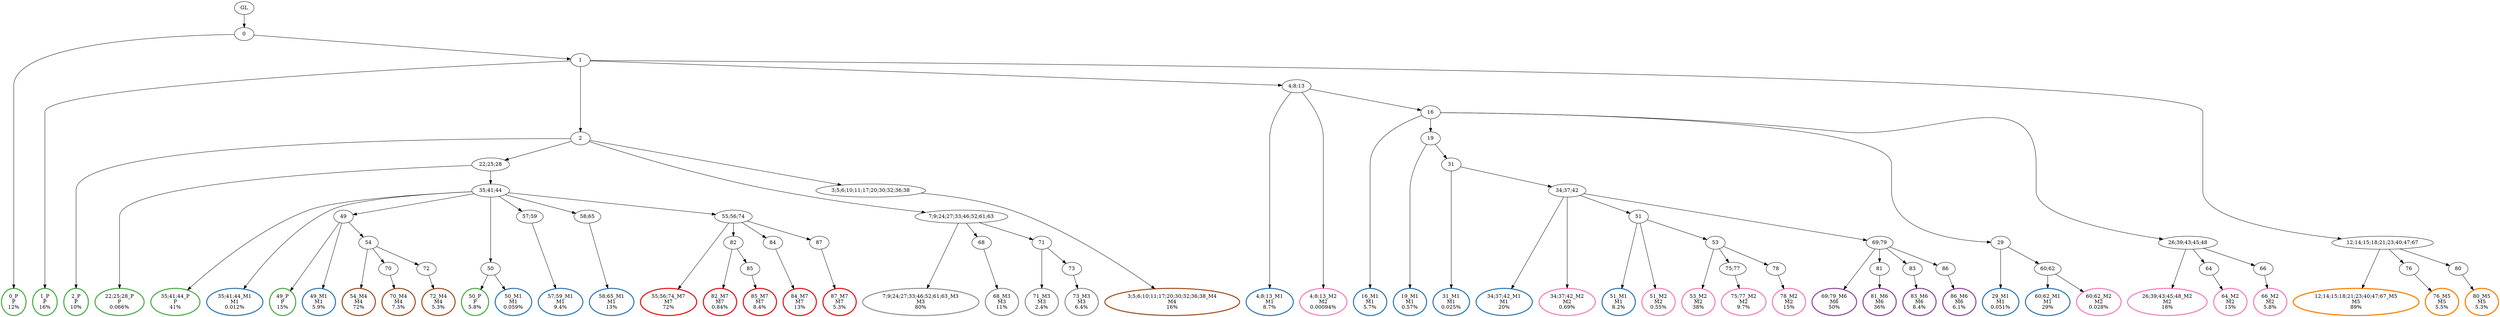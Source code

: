 digraph T {
	{
		rank=same
		91 [penwidth=3,colorscheme=set19,color=3,label="0_P\nP\n12%"]
		89 [penwidth=3,colorscheme=set19,color=3,label="1_P\nP\n16%"]
		87 [penwidth=3,colorscheme=set19,color=3,label="2_P\nP\n10%"]
		85 [penwidth=3,colorscheme=set19,color=3,label="22;25;28_P\nP\n0.066%"]
		83 [penwidth=3,colorscheme=set19,color=3,label="35;41;44_P\nP\n41%"]
		81 [penwidth=3,colorscheme=set19,color=3,label="49_P\nP\n15%"]
		79 [penwidth=3,colorscheme=set19,color=3,label="50_P\nP\n5.8%"]
		78 [penwidth=3,colorscheme=set19,color=2,label="35;41;44_M1\nM1\n0.012%"]
		77 [penwidth=3,colorscheme=set19,color=2,label="49_M1\nM1\n5.9%"]
		76 [penwidth=3,colorscheme=set19,color=2,label="50_M1\nM1\n0.059%"]
		74 [penwidth=3,colorscheme=set19,color=2,label="57;59_M1\nM1\n9.4%"]
		72 [penwidth=3,colorscheme=set19,color=2,label="58;65_M1\nM1\n13%"]
		70 [penwidth=3,colorscheme=set19,color=2,label="4;8;13_M1\nM1\n8.7%"]
		68 [penwidth=3,colorscheme=set19,color=2,label="16_M1\nM1\n5.7%"]
		66 [penwidth=3,colorscheme=set19,color=2,label="19_M1\nM1\n0.57%"]
		64 [penwidth=3,colorscheme=set19,color=2,label="31_M1\nM1\n0.025%"]
		62 [penwidth=3,colorscheme=set19,color=2,label="34;37;42_M1\nM1\n20%"]
		60 [penwidth=3,colorscheme=set19,color=2,label="51_M1\nM1\n8.2%"]
		58 [penwidth=3,colorscheme=set19,color=2,label="29_M1\nM1\n0.051%"]
		56 [penwidth=3,colorscheme=set19,color=2,label="60;62_M1\nM1\n29%"]
		55 [penwidth=3,colorscheme=set19,color=8,label="4;8;13_M2\nM2\n0.00094%"]
		54 [penwidth=3,colorscheme=set19,color=8,label="34;37;42_M2\nM2\n0.69%"]
		53 [penwidth=3,colorscheme=set19,color=8,label="51_M2\nM2\n0.55%"]
		51 [penwidth=3,colorscheme=set19,color=8,label="53_M2\nM2\n38%"]
		49 [penwidth=3,colorscheme=set19,color=8,label="75;77_M2\nM2\n9.7%"]
		47 [penwidth=3,colorscheme=set19,color=8,label="78_M2\nM2\n15%"]
		45 [penwidth=3,colorscheme=set19,color=8,label="26;39;43;45;48_M2\nM2\n18%"]
		43 [penwidth=3,colorscheme=set19,color=8,label="64_M2\nM2\n13%"]
		41 [penwidth=3,colorscheme=set19,color=8,label="66_M2\nM2\n5.8%"]
		40 [penwidth=3,colorscheme=set19,color=8,label="60;62_M2\nM2\n0.028%"]
		38 [penwidth=3,colorscheme=set19,color=9,label="7;9;24;27;33;46;52;61;63_M3\nM3\n80%"]
		36 [penwidth=3,colorscheme=set19,color=9,label="68_M3\nM3\n11%"]
		34 [penwidth=3,colorscheme=set19,color=9,label="71_M3\nM3\n2.4%"]
		32 [penwidth=3,colorscheme=set19,color=9,label="73_M3\nM3\n6.4%"]
		30 [penwidth=3,colorscheme=set19,color=7,label="3;5;6;10;11;17;20;30;32;36;38_M4\nM4\n16%"]
		28 [penwidth=3,colorscheme=set19,color=7,label="54_M4\nM4\n72%"]
		26 [penwidth=3,colorscheme=set19,color=7,label="70_M4\nM4\n7.3%"]
		24 [penwidth=3,colorscheme=set19,color=7,label="72_M4\nM4\n5.3%"]
		22 [penwidth=3,colorscheme=set19,color=5,label="12;14;15;18;21;23;40;47;67_M5\nM5\n89%"]
		20 [penwidth=3,colorscheme=set19,color=5,label="76_M5\nM5\n5.5%"]
		18 [penwidth=3,colorscheme=set19,color=5,label="80_M5\nM5\n5.3%"]
		16 [penwidth=3,colorscheme=set19,color=4,label="69;79_M6\nM6\n50%"]
		14 [penwidth=3,colorscheme=set19,color=4,label="81_M6\nM6\n36%"]
		12 [penwidth=3,colorscheme=set19,color=4,label="83_M6\nM6\n8.4%"]
		10 [penwidth=3,colorscheme=set19,color=4,label="86_M6\nM6\n6.1%"]
		8 [penwidth=3,colorscheme=set19,color=1,label="55;56;74_M7\nM7\n72%"]
		6 [penwidth=3,colorscheme=set19,color=1,label="82_M7\nM7\n0.84%"]
		4 [penwidth=3,colorscheme=set19,color=1,label="85_M7\nM7\n8.4%"]
		2 [penwidth=3,colorscheme=set19,color=1,label="84_M7\nM7\n13%"]
		0 [penwidth=3,colorscheme=set19,color=1,label="87_M7\nM7\n5.3%"]
	}
	93 [label="GL"]
	92 [label="0"]
	90 [label="1"]
	88 [label="2"]
	86 [label="22;25;28"]
	84 [label="35;41;44"]
	82 [label="49"]
	80 [label="50"]
	75 [label="57;59"]
	73 [label="58;65"]
	71 [label="4;8;13"]
	69 [label="16"]
	67 [label="19"]
	65 [label="31"]
	63 [label="34;37;42"]
	61 [label="51"]
	59 [label="29"]
	57 [label="60;62"]
	52 [label="53"]
	50 [label="75;77"]
	48 [label="78"]
	46 [label="26;39;43;45;48"]
	44 [label="64"]
	42 [label="66"]
	39 [label="7;9;24;27;33;46;52;61;63"]
	37 [label="68"]
	35 [label="71"]
	33 [label="73"]
	31 [label="3;5;6;10;11;17;20;30;32;36;38"]
	29 [label="54"]
	27 [label="70"]
	25 [label="72"]
	23 [label="12;14;15;18;21;23;40;47;67"]
	21 [label="76"]
	19 [label="80"]
	17 [label="69;79"]
	15 [label="81"]
	13 [label="83"]
	11 [label="86"]
	9 [label="55;56;74"]
	7 [label="82"]
	5 [label="85"]
	3 [label="84"]
	1 [label="87"]
	93 -> 92
	92 -> 91
	92 -> 90
	90 -> 89
	90 -> 88
	90 -> 71
	90 -> 23
	88 -> 87
	88 -> 86
	88 -> 39
	88 -> 31
	86 -> 85
	86 -> 84
	84 -> 83
	84 -> 82
	84 -> 80
	84 -> 78
	84 -> 75
	84 -> 73
	84 -> 9
	82 -> 81
	82 -> 77
	82 -> 29
	80 -> 79
	80 -> 76
	75 -> 74
	73 -> 72
	71 -> 70
	71 -> 69
	71 -> 55
	69 -> 68
	69 -> 67
	69 -> 59
	69 -> 46
	67 -> 66
	67 -> 65
	65 -> 64
	65 -> 63
	63 -> 62
	63 -> 61
	63 -> 54
	63 -> 17
	61 -> 60
	61 -> 53
	61 -> 52
	59 -> 58
	59 -> 57
	57 -> 56
	57 -> 40
	52 -> 51
	52 -> 50
	52 -> 48
	50 -> 49
	48 -> 47
	46 -> 45
	46 -> 44
	46 -> 42
	44 -> 43
	42 -> 41
	39 -> 38
	39 -> 37
	39 -> 35
	37 -> 36
	35 -> 34
	35 -> 33
	33 -> 32
	31 -> 30
	29 -> 28
	29 -> 27
	29 -> 25
	27 -> 26
	25 -> 24
	23 -> 22
	23 -> 21
	23 -> 19
	21 -> 20
	19 -> 18
	17 -> 16
	17 -> 15
	17 -> 13
	17 -> 11
	15 -> 14
	13 -> 12
	11 -> 10
	9 -> 8
	9 -> 7
	9 -> 3
	9 -> 1
	7 -> 6
	7 -> 5
	5 -> 4
	3 -> 2
	1 -> 0
}
